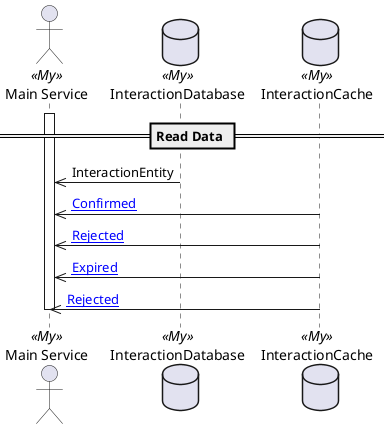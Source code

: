 @startuml read-data

== Read Data ==

actor "Main Service" as MainService <<My>>
database "InteractionDatabase" as InteractionDatabase <<My>>
database "InteractionCache" as InteractionCache <<My>>

activate MainService
InteractionDatabase ->> MainService: InteractionEntity
InteractionCache ->> MainService: [[{InteractionEvent.Confirmed}Confirmed]]
InteractionCache ->> MainService: [[{InteractionEvent.Rejected}Rejected]]
InteractionCache ->> MainService: [[{InteractionEvent.Rejected.Expired}Expired]]
InteractionCache ->> MainService: [[{InteractionEvent.Rejected.Rejected}Rejected]]

deactivate MainService

@enduml
